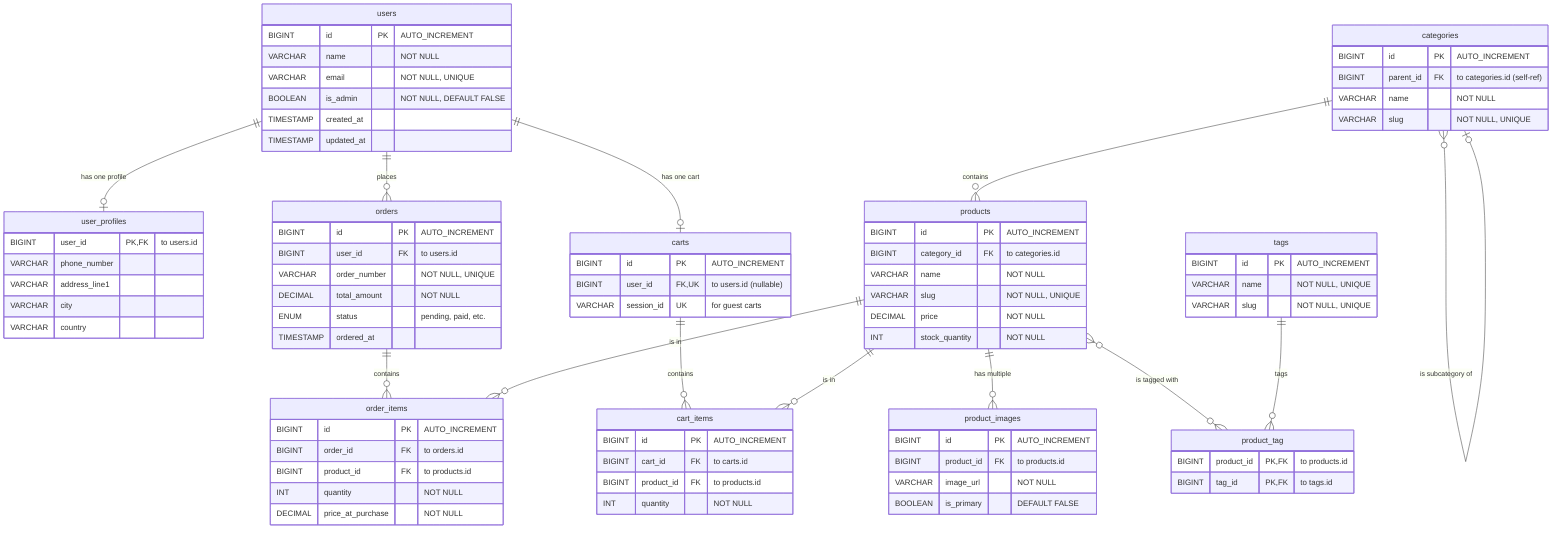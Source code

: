 erDiagram

    users {
        BIGINT id PK "AUTO_INCREMENT"
        VARCHAR name "NOT NULL"
        VARCHAR email "NOT NULL, UNIQUE"
        BOOLEAN is_admin "NOT NULL, DEFAULT FALSE"
        TIMESTAMP created_at
        TIMESTAMP updated_at
    }

    user_profiles {
        BIGINT user_id PK, FK "to users.id"
        VARCHAR phone_number
        VARCHAR address_line1
        VARCHAR city
        VARCHAR country
    }

    orders {
        BIGINT id PK "AUTO_INCREMENT"
        BIGINT user_id FK "to users.id"
        VARCHAR order_number "NOT NULL, UNIQUE"
        DECIMAL total_amount "NOT NULL"
        ENUM status "pending, paid, etc."
        TIMESTAMP ordered_at
    }

    order_items {
        BIGINT id PK "AUTO_INCREMENT"
        BIGINT order_id FK "to orders.id"
        BIGINT product_id FK "to products.id"
        INT quantity "NOT NULL"
        DECIMAL price_at_purchase "NOT NULL"
    }

    products {
        BIGINT id PK "AUTO_INCREMENT"
        BIGINT category_id FK "to categories.id"
        VARCHAR name "NOT NULL"
        VARCHAR slug "NOT NULL, UNIQUE"
        DECIMAL price "NOT NULL"
        INT stock_quantity "NOT NULL"
    }

    product_images {
        BIGINT id PK "AUTO_INCREMENT"
        BIGINT product_id FK "to products.id"
        VARCHAR image_url "NOT NULL"
        BOOLEAN is_primary "DEFAULT FALSE"
    }

    categories {
        BIGINT id PK "AUTO_INCREMENT"
        BIGINT parent_id FK "to categories.id (self-ref)"
        VARCHAR name "NOT NULL"
        VARCHAR slug "NOT NULL, UNIQUE"
    }

    product_tag {
        BIGINT product_id PK, FK "to products.id"
        BIGINT tag_id PK, FK "to tags.id"
    }

    tags {
        BIGINT id PK "AUTO_INCREMENT"
        VARCHAR name "NOT NULL, UNIQUE"
        VARCHAR slug "NOT NULL, UNIQUE"
    }

    carts {
        BIGINT id PK "AUTO_INCREMENT"
        BIGINT user_id FK, UK "to users.id (nullable)"
        VARCHAR session_id UK "for guest carts"
    }

    cart_items {
        BIGINT id PK "AUTO_INCREMENT"
        BIGINT cart_id FK "to carts.id"
        BIGINT product_id FK "to products.id"
        INT quantity "NOT NULL"
    }

    %% --- Relationships ---
    users ||--o| user_profiles : "has one profile"
    users ||--o{ orders : "places"
    users ||--o| carts : "has one cart"

    orders ||--o{ order_items : "contains"
    products ||--o{ order_items : "is in"

    categories ||--o{ products : "contains"
    categories }o--o| categories : "is subcategory of"

    products ||--o{ product_images : "has multiple"
    products }o--o{ product_tag : "is tagged with"
    tags ||--o{ product_tag : "tags"

    carts ||--o{ cart_items : "contains"
    products ||--o{ cart_items : "is in"